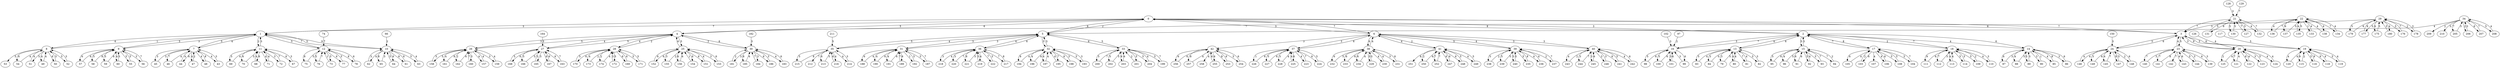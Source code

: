 strict digraph "" {
	0 -> 1	[label=5];
	0 -> 2	[label=3];
	0 -> 3	[label=6];
	0 -> 4	[label=6];
	0 -> 5	[label=2];
	0 -> 6	[label=7];
	1 -> 0	[label=7];
	1 -> 7	[label=4];
	1 -> 8	[label=6];
	1 -> 9	[label=3];
	1 -> 10	[label=9];
	1 -> 11	[label=2];
	1 -> 12	[label=5];
	2 -> 0	[label=8];
	2 -> 13	[label=4];
	2 -> 14	[label=6];
	2 -> 15	[label=5];
	2 -> 16	[label=3];
	2 -> 17	[label=8];
	2 -> 18	[label=7];
	3 -> 0	[label=7];
	3 -> 19	[label=5];
	3 -> 20	[label=9];
	3 -> 23	[label=5];
	3 -> 24	[label=3];
	4 -> 0	[label=5];
	4 -> 25	[label=5];
	4 -> 26	[label=3];
	4 -> 27	[label=4];
	4 -> 28	[label=4];
	4 -> 30	[label=6];
	5 -> 0	[label=6];
	5 -> 31	[label=3];
	5 -> 32	[label=5];
	5 -> 33	[label=6];
	5 -> 35	[label=4];
	5 -> 36	[label=4];
	6 -> 0	[label=3];
	6 -> 37	[label=3];
	6 -> 38	[label=6];
	6 -> 39	[label=5];
	6 -> 40	[label=3];
	6 -> 41	[label=2];
	6 -> 42	[label=3];
	7 -> 1	[label=5];
	7 -> 43	[label=4];
	7 -> 44	[label=6];
	7 -> 45	[label=3];
	7 -> 46	[label=7];
	7 -> 47	[label=4];
	7 -> 48	[label=4];
	8 -> 1	[label=1];
	8 -> 49	[label=4];
	8 -> 50	[label=6];
	8 -> 51	[label=5];
	8 -> 52	[label=5];
	8 -> 53	[label=5];
	8 -> 54	[label=6];
	9 -> 1	[label=5];
	9 -> 55	[label=5];
	9 -> 56	[label=3];
	9 -> 57	[label=6];
	9 -> 58	[label=5];
	9 -> 59	[label=5];
	9 -> 60	[label=4];
	10 -> 1	[label=5];
	10 -> 61	[label=6];
	10 -> 62	[label=4];
	10 -> 63	[label=5];
	10 -> 64	[label=6];
	10 -> 65	[label=8];
	11 -> 1	[label=3];
	11 -> 67	[label=6];
	11 -> 68	[label=8];
	11 -> 69	[label=5];
	11 -> 70	[label=6];
	11 -> 71	[label=4];
	11 -> 72	[label=3];
	12 -> 1	[label=7];
	12 -> 73	[label=5];
	12 -> 75	[label=8];
	12 -> 76	[label=5];
	12 -> 77	[label=6];
	12 -> 78	[label=8];
	13 -> 2	[label=6];
	13 -> 79	[label=3];
	13 -> 80	[label=4];
	13 -> 81	[label=7];
	13 -> 82	[label=5];
	13 -> 83	[label=5];
	13 -> 84	[label=3];
	14 -> 2	[label=4];
	14 -> 85	[label=4];
	14 -> 86	[label=3];
	14 -> 87	[label=6];
	14 -> 88	[label=4];
	14 -> 89	[label=5];
	14 -> 90	[label=3];
	15 -> 2	[label=3];
	15 -> 91	[label=6];
	15 -> 92	[label=5];
	15 -> 93	[label=5];
	15 -> 94	[label=7];
	15 -> 95	[label=5];
	15 -> 96	[label=4];
	16 -> 2	[label=7];
	16 -> 98	[label=5];
	16 -> 99	[label=6];
	16 -> 100	[label=5];
	16 -> 101	[label=3];
	17 -> 2	[label=7];
	17 -> 103	[label=6];
	17 -> 104	[label=5];
	17 -> 105	[label=6];
	17 -> 106	[label=4];
	17 -> 107	[label=4];
	17 -> 108	[label=5];
	18 -> 2	[label=2];
	18 -> 109	[label=5];
	18 -> 110	[label=4];
	18 -> 111	[label=9];
	18 -> 112	[label=7];
	18 -> 113	[label=4];
	18 -> 114	[label=5];
	19 -> 3	[label=6];
	19 -> 115	[label=9];
	19 -> 116	[label=5];
	19 -> 118	[label=6];
	19 -> 119	[label=5];
	19 -> 120	[label=4];
	20 -> 3	[label=3];
	20 -> 121	[label=7];
	20 -> 122	[label=6];
	20 -> 123	[label=3];
	20 -> 124	[label=4];
	20 -> 125	[label=2];
	21 -> 3	[label=7];
	21 -> 127	[label=5];
	21 -> 130	[label=5];
	21 -> 131	[label=6];
	21 -> 132	[label=4];
	22 -> 3	[label=3];
	22 -> 133	[label=1];
	22 -> 134	[label=7];
	22 -> 135	[label=5];
	22 -> 136	[label=4];
	22 -> 137	[label=6];
	22 -> 138	[label=4];
	23 -> 3	[label=4];
	23 -> 139	[label=6];
	23 -> 140	[label=7];
	23 -> 141	[label=7];
	23 -> 142	[label=7];
	23 -> 143	[label=4];
	23 -> 144	[label=5];
	24 -> 3	[label=6];
	24 -> 145	[label=4];
	24 -> 146	[label=4];
	24 -> 147	[label=9];
	24 -> 148	[label=2];
	24 -> 149	[label=3];
	25 -> 4	[label=6];
	25 -> 151	[label=6];
	25 -> 152	[label=6];
	25 -> 153	[label=3];
	25 -> 154	[label=6];
	25 -> 155	[label=3];
	25 -> 156	[label=6];
	26 -> 4	[label=5];
	26 -> 157	[label=4];
	26 -> 158	[label=5];
	26 -> 159	[label=3];
	26 -> 160	[label=3];
	26 -> 161	[label=4];
	26 -> 162	[label=2];
	27 -> 4	[label=5];
	27 -> 163	[label=6];
	27 -> 165	[label=3];
	27 -> 166	[label=5];
	27 -> 167	[label=6];
	27 -> 168	[label=6];
	28 -> 4	[label=2];
	28 -> 169	[label=6];
	28 -> 170	[label=6];
	28 -> 171	[label=5];
	28 -> 172	[label=5];
	28 -> 173	[label=4];
	28 -> 174	[label=2];
	29 -> 4	[label=7];
	29 -> 175	[label=6];
	29 -> 176	[label=5];
	29 -> 177	[label=5];
	29 -> 178	[label=2];
	29 -> 179	[label=5];
	29 -> 180	[label=4];
	30 -> 4	[label=2];
	30 -> 181	[label=3];
	30 -> 183	[label=4];
	30 -> 184	[label=3];
	30 -> 185	[label=8];
	30 -> 186	[label=6];
	31 -> 5	[label=3];
	31 -> 187	[label=5];
	31 -> 188	[label=6];
	31 -> 189	[label=6];
	31 -> 190	[label=4];
	31 -> 191	[label=4];
	31 -> 192	[label=1];
	32 -> 5	[label=5];
	32 -> 193	[label=5];
	32 -> 194	[label=8];
	32 -> 195	[label=7];
	32 -> 196	[label=4];
	32 -> 197	[label=4];
	32 -> 198	[label=6];
	33 -> 5	[label=5];
	33 -> 199	[label=5];
	33 -> 200	[label=5];
	33 -> 201	[label=5];
	33 -> 202	[label=5];
	33 -> 203	[label=6];
	33 -> 204	[label=5];
	34 -> 5	[label=4];
	34 -> 205	[label=7];
	34 -> 206	[label=2];
	34 -> 207	[label=6];
	34 -> 208	[label=5];
	34 -> 209	[label=2];
	34 -> 210	[label=5];
	35 -> 5	[label=5];
	35 -> 212	[label=7];
	35 -> 213	[label=6];
	35 -> 214	[label=4];
	35 -> 215	[label=5];
	35 -> 216	[label=4];
	36 -> 5	[label=6];
	36 -> 217	[label=7];
	36 -> 218	[label=3];
	36 -> 219	[label=4];
	36 -> 220	[label=3];
	36 -> 221	[label=8];
	36 -> 222	[label=7];
	37 -> 6	[label=6];
	37 -> 223	[label=4];
	37 -> 224	[label=6];
	37 -> 225	[label=6];
	37 -> 226	[label=1];
	37 -> 227	[label=5];
	37 -> 228	[label=3];
	38 -> 6	[label=4];
	38 -> 229	[label=5];
	38 -> 230	[label=4];
	38 -> 231	[label=3];
	38 -> 232	[label=6];
	38 -> 233	[label=6];
	38 -> 234	[label=6];
	39 -> 6	[label=4];
	39 -> 235	[label=5];
	39 -> 236	[label=4];
	39 -> 237	[label=2];
	39 -> 238	[label=5];
	39 -> 239	[label=5];
	39 -> 240	[label=5];
	40 -> 6	[label=3];
	40 -> 241	[label=6];
	40 -> 242	[label=4];
	40 -> 243	[label=4];
	40 -> 244	[label=3];
	40 -> 245	[label=3];
	40 -> 246	[label=3];
	41 -> 6	[label=4];
	41 -> 247	[label=6];
	41 -> 248	[label=6];
	41 -> 249	[label=4];
	41 -> 250	[label=2];
	41 -> 251	[label=8];
	41 -> 252	[label=7];
	42 -> 253	[label=8];
	42 -> 254	[label=5];
	42 -> 255	[label=6];
	42 -> 256	[label=6];
	42 -> 257	[label=8];
	42 -> 258	[label=4];
	43 -> 7	[label=3];
	44 -> 7	[label=4];
	45 -> 7	[label=3];
	46 -> 7	[label=4];
	47 -> 7	[label=2];
	48 -> 7	[label=8];
	49 -> 8	[label=4];
	50 -> 8	[label=5];
	51 -> 8	[label=6];
	52 -> 8	[label=3];
	54 -> 8	[label=4];
	55 -> 9	[label=5];
	56 -> 9	[label=7];
	57 -> 9	[label=6];
	58 -> 9	[label=8];
	59 -> 9	[label=6];
	60 -> 9	[label=5];
	61 -> 10	[label=6];
	62 -> 10	[label=3];
	63 -> 10	[label=4];
	64 -> 10	[label=5];
	65 -> 10	[label=3];
	66 -> 10	[label=2];
	67 -> 11	[label=3];
	68 -> 11	[label=4];
	69 -> 11	[label=4];
	70 -> 11	[label=5];
	71 -> 11	[label=4];
	72 -> 11	[label=7];
	73 -> 12	[label=1];
	74 -> 12	[label=7];
	75 -> 12	[label=5];
	76 -> 12	[label=7];
	77 -> 12	[label=5];
	78 -> 12	[label=6];
	79 -> 13	[label=5];
	80 -> 13	[label=4];
	81 -> 13	[label=4];
	82 -> 13	[label=3];
	83 -> 13	[label=4];
	84 -> 13	[label=0];
	85 -> 14	[label=8];
	86 -> 14	[label=6];
	87 -> 14	[label=3];
	88 -> 14	[label=5];
	89 -> 14	[label=5];
	90 -> 14	[label=1];
	91 -> 15	[label=6];
	92 -> 15	[label=4];
	93 -> 15	[label=7];
	94 -> 15	[label=2];
	95 -> 15	[label=6];
	96 -> 15	[label=5];
	97 -> 16	[label=2];
	98 -> 16	[label=6];
	99 -> 16	[label=3];
	100 -> 16	[label=6];
	101 -> 16	[label=6];
	102 -> 16	[label=3];
	103 -> 17	[label=2];
	104 -> 17	[label=7];
	105 -> 17	[label=4];
	106 -> 17	[label=6];
	108 -> 17	[label=5];
	109 -> 18	[label=2];
	110 -> 18	[label=3];
	111 -> 18	[label=6];
	112 -> 18	[label=3];
	113 -> 18	[label=4];
	114 -> 18	[label=5];
	115 -> 19	[label=2];
	116 -> 19	[label=9];
	117 -> 19	[label=5];
	118 -> 19	[label=4];
	119 -> 19	[label=4];
	120 -> 19	[label=4];
	121 -> 20	[label=4];
	122 -> 20	[label=4];
	123 -> 20	[label=5];
	124 -> 20	[label=4];
	125 -> 20	[label=4];
	126 -> 20	[label=4];
	127 -> 21	[label=7];
	128 -> 21	[label=3];
	129 -> 21	[label=7];
	130 -> 21	[label=5];
	131 -> 21	[label=5];
	132 -> 21	[label=7];
	133 -> 22	[label=4];
	134 -> 22	[label=4];
	135 -> 22	[label=4];
	136 -> 22	[label=7];
	137 -> 22	[label=5];
	138 -> 22	[label=4];
	139 -> 23	[label=3];
	140 -> 23	[label=3];
	141 -> 23	[label=8];
	143 -> 23	[label=6];
	144 -> 23	[label=3];
	145 -> 24	[label=7];
	146 -> 24	[label=4];
	147 -> 24	[label=5];
	148 -> 24	[label=6];
	149 -> 24	[label=6];
	150 -> 24	[label=3];
	151 -> 25	[label=4];
	152 -> 25	[label=6];
	153 -> 25	[label=6];
	154 -> 25	[label=1];
	155 -> 25	[label=2];
	156 -> 25	[label=6];
	157 -> 26	[label=4];
	158 -> 26	[label=5];
	159 -> 26	[label=4];
	160 -> 26	[label=7];
	161 -> 26	[label=8];
	162 -> 26	[label=6];
	163 -> 27	[label=7];
	164 -> 27	[label=3];
	165 -> 27	[label=5];
	166 -> 27	[label=5];
	167 -> 27	[label=6];
	168 -> 27	[label=5];
	169 -> 28	[label=6];
	170 -> 28	[label=5];
	171 -> 28	[label=5];
	172 -> 28	[label=3];
	173 -> 28	[label=2];
	174 -> 28	[label=4];
	175 -> 29	[label=5];
	176 -> 29	[label=7];
	177 -> 29	[label=8];
	178 -> 29	[label=3];
	179 -> 29	[label=6];
	180 -> 29	[label=5];
	181 -> 30	[label=2];
	182 -> 30	[label=3];
	183 -> 30	[label=6];
	184 -> 30	[label=7];
	185 -> 30	[label=6];
	186 -> 30	[label=3];
	187 -> 31	[label=7];
	188 -> 31	[label=4];
	189 -> 31	[label=7];
	190 -> 31	[label=6];
	191 -> 31	[label=6];
	192 -> 31	[label=5];
	193 -> 32	[label=3];
	194 -> 32	[label=4];
	195 -> 32	[label=4];
	196 -> 32	[label=6];
	197 -> 32	[label=4];
	198 -> 32	[label=3];
	199 -> 33	[label=7];
	200 -> 33	[label=7];
	201 -> 33	[label=2];
	202 -> 33	[label=5];
	203 -> 33	[label=6];
	204 -> 33	[label=4];
	205 -> 34	[label=3];
	206 -> 34	[label=3];
	207 -> 34	[label=7];
	208 -> 34	[label=4];
	211 -> 35	[label=5];
	213 -> 35	[label=5];
	214 -> 35	[label=3];
	215 -> 35	[label=8];
	216 -> 35	[label=6];
	217 -> 36	[label=8];
	218 -> 36	[label=4];
	219 -> 36	[label=5];
	220 -> 36	[label=7];
	221 -> 36	[label=3];
	222 -> 36	[label=5];
	223 -> 37	[label=7];
	224 -> 37	[label=5];
	225 -> 37	[label=4];
	226 -> 37	[label=6];
	227 -> 37	[label=6];
	228 -> 37	[label=4];
	229 -> 38	[label=5];
	230 -> 38	[label=4];
	231 -> 38	[label=6];
	232 -> 38	[label=5];
	233 -> 38	[label=6];
	234 -> 38	[label=4];
	235 -> 39	[label=8];
	236 -> 39	[label=4];
	237 -> 39	[label=7];
	238 -> 39	[label=2];
	239 -> 39	[label=5];
	240 -> 39	[label=5];
	241 -> 40	[label=5];
	242 -> 40	[label=6];
	243 -> 40	[label=2];
	244 -> 40	[label=7];
	245 -> 40	[label=6];
	246 -> 40	[label=3];
	247 -> 41	[label=6];
	248 -> 41	[label=5];
	249 -> 41	[label=5];
	250 -> 41	[label=6];
	252 -> 41	[label=7];
	253 -> 42	[label=6];
	254 -> 42	[label=6];
	255 -> 42	[label=6];
	256 -> 42	[label=6];
	257 -> 42	[label=4];
}
